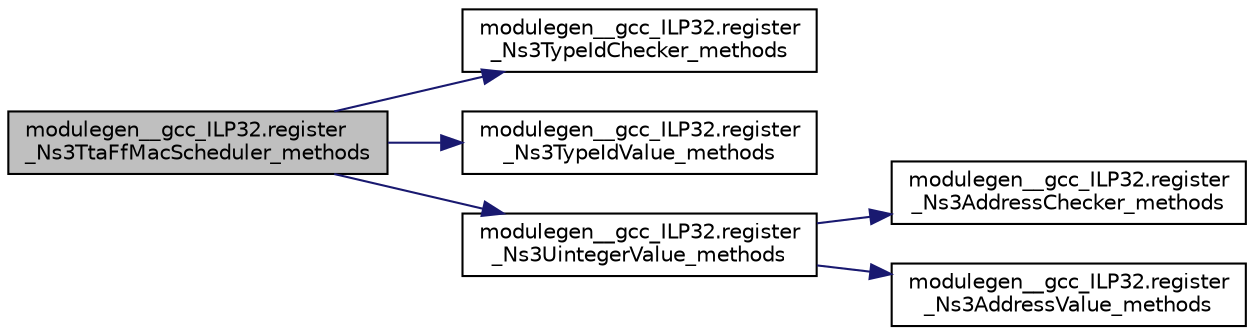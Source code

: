 digraph "modulegen__gcc_ILP32.register_Ns3TtaFfMacScheduler_methods"
{
  edge [fontname="Helvetica",fontsize="10",labelfontname="Helvetica",labelfontsize="10"];
  node [fontname="Helvetica",fontsize="10",shape=record];
  rankdir="LR";
  Node1 [label="modulegen__gcc_ILP32.register\l_Ns3TtaFfMacScheduler_methods",height=0.2,width=0.4,color="black", fillcolor="grey75", style="filled", fontcolor="black"];
  Node1 -> Node2 [color="midnightblue",fontsize="10",style="solid"];
  Node2 [label="modulegen__gcc_ILP32.register\l_Ns3TypeIdChecker_methods",height=0.2,width=0.4,color="black", fillcolor="white", style="filled",URL="$d5/d79/namespacemodulegen____gcc__ILP32.html#a8cc76f23a8cb33ad3a0e4d77e8fbee0a"];
  Node1 -> Node3 [color="midnightblue",fontsize="10",style="solid"];
  Node3 [label="modulegen__gcc_ILP32.register\l_Ns3TypeIdValue_methods",height=0.2,width=0.4,color="black", fillcolor="white", style="filled",URL="$d5/d79/namespacemodulegen____gcc__ILP32.html#a39c112d1c935b295e15786cb622c73a5"];
  Node1 -> Node4 [color="midnightblue",fontsize="10",style="solid"];
  Node4 [label="modulegen__gcc_ILP32.register\l_Ns3UintegerValue_methods",height=0.2,width=0.4,color="black", fillcolor="white", style="filled",URL="$d5/d79/namespacemodulegen____gcc__ILP32.html#ac714dce8d474460352595c8579b4b110"];
  Node4 -> Node5 [color="midnightblue",fontsize="10",style="solid"];
  Node5 [label="modulegen__gcc_ILP32.register\l_Ns3AddressChecker_methods",height=0.2,width=0.4,color="black", fillcolor="white", style="filled",URL="$d5/d79/namespacemodulegen____gcc__ILP32.html#a6cddc7786a1240bac0c2c11d2e5e40f3"];
  Node4 -> Node6 [color="midnightblue",fontsize="10",style="solid"];
  Node6 [label="modulegen__gcc_ILP32.register\l_Ns3AddressValue_methods",height=0.2,width=0.4,color="black", fillcolor="white", style="filled",URL="$d5/d79/namespacemodulegen____gcc__ILP32.html#a73078c37ac27c6fd2ec5e6a012ec4c0d"];
}
